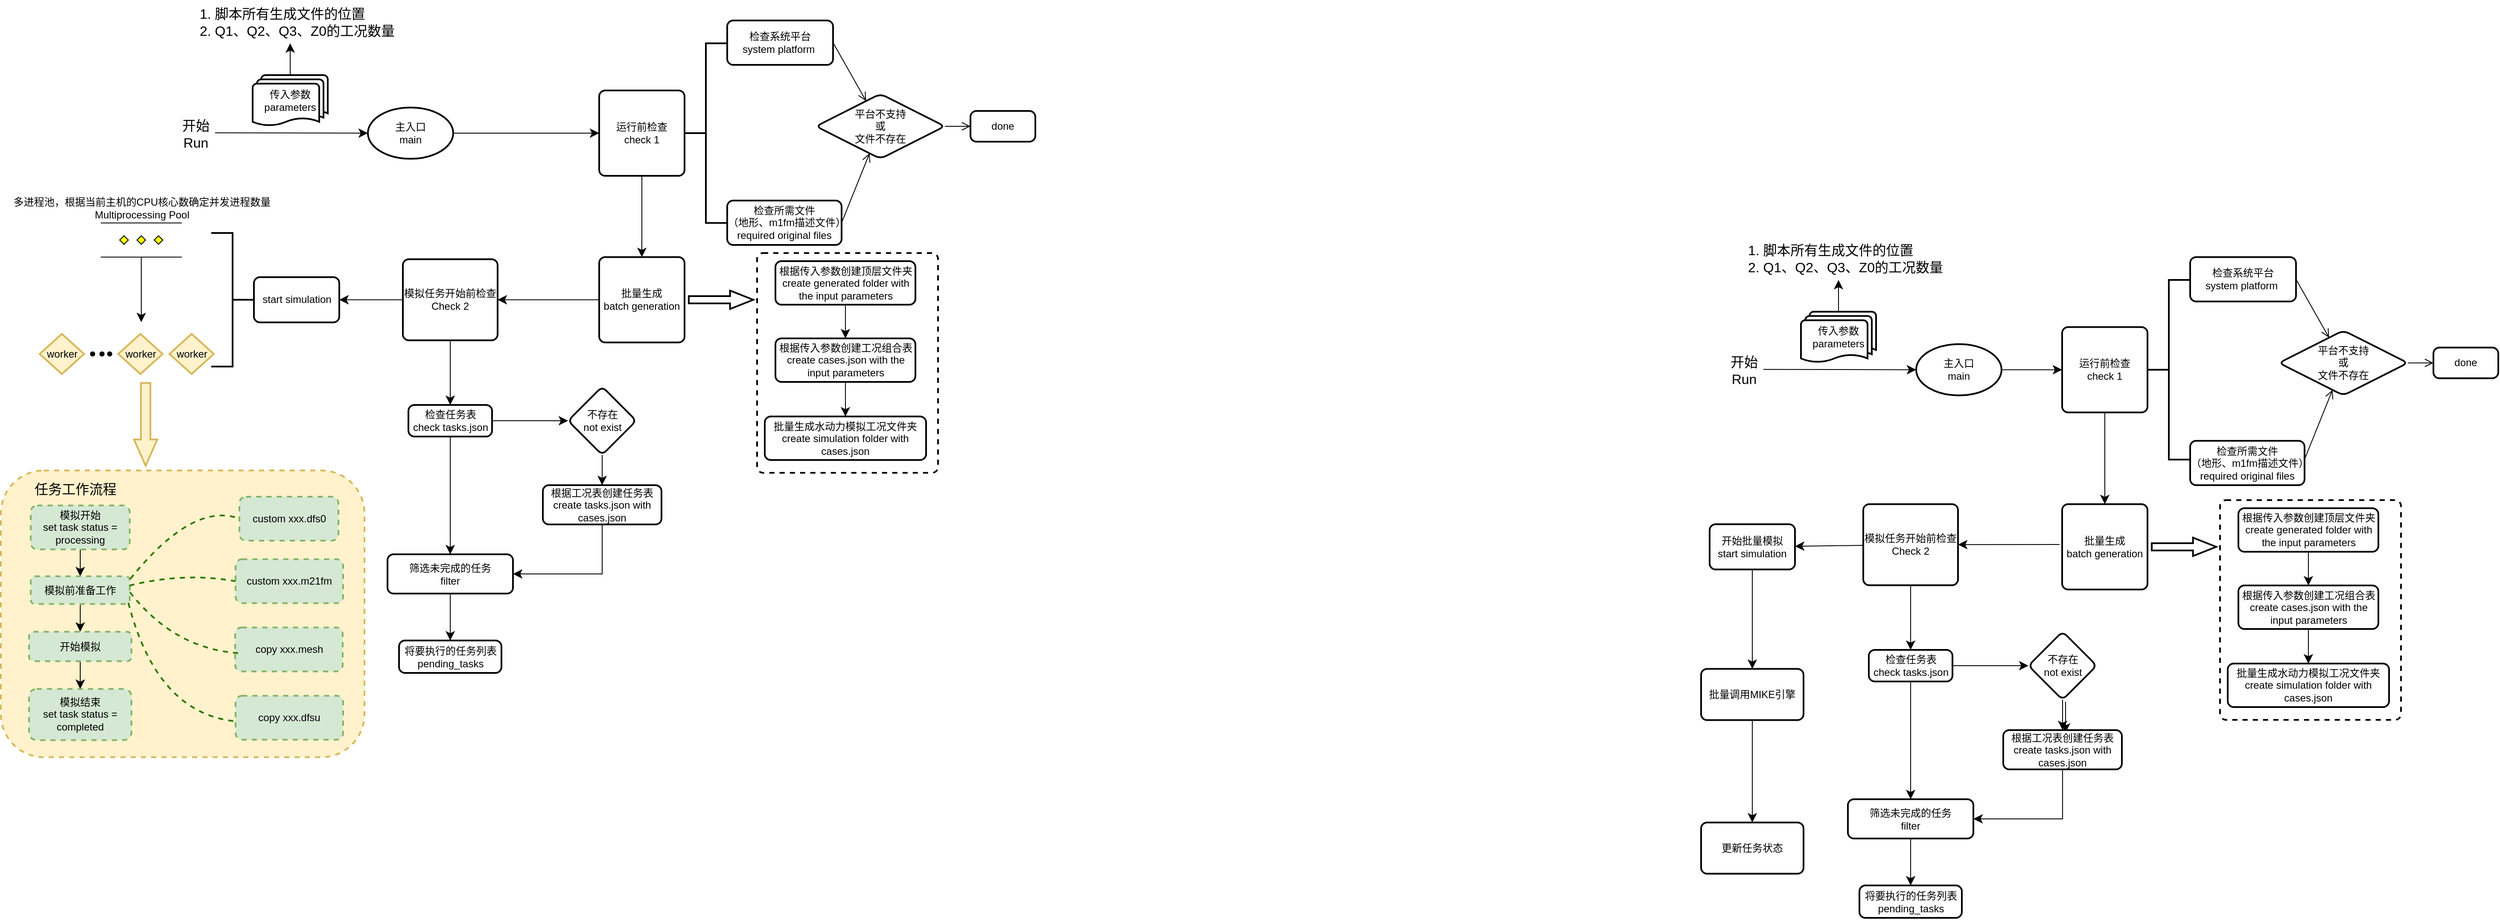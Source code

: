 <mxfile version="28.0.6">
  <diagram name="第 1 页" id="hfbU1AW97Op6ou9-1x-8">
    <mxGraphModel dx="1796" dy="1184" grid="0" gridSize="10" guides="1" tooltips="1" connect="1" arrows="1" fold="1" page="0" pageScale="1" pageWidth="827" pageHeight="1169" math="0" shadow="0">
      <root>
        <mxCell id="0" />
        <mxCell id="1" parent="0" />
        <mxCell id="5YBsLITMHu0GUlLZlTPn-69" value="" style="rounded=1;whiteSpace=wrap;html=1;absoluteArcSize=1;arcSize=14;strokeWidth=2;dashed=1;" parent="1" vertex="1">
          <mxGeometry x="1172" y="368.5" width="212" height="257.5" as="geometry" />
        </mxCell>
        <mxCell id="5YBsLITMHu0GUlLZlTPn-3" style="edgeStyle=none;curved=1;rounded=0;orthogonalLoop=1;jettySize=auto;html=1;entryX=0;entryY=0.5;entryDx=0;entryDy=0;fontSize=12;startSize=8;endSize=8;" parent="1" source="5YBsLITMHu0GUlLZlTPn-4" target="5YBsLITMHu0GUlLZlTPn-8" edge="1">
          <mxGeometry relative="1" as="geometry" />
        </mxCell>
        <mxCell id="5YBsLITMHu0GUlLZlTPn-4" value="主入口&lt;div&gt;main&lt;/div&gt;" style="strokeWidth=2;html=1;shape=mxgraph.flowchart.start_1;whiteSpace=wrap;" parent="1" vertex="1">
          <mxGeometry x="716" y="198" width="100" height="60" as="geometry" />
        </mxCell>
        <mxCell id="5YBsLITMHu0GUlLZlTPn-5" style="edgeStyle=none;curved=1;rounded=0;orthogonalLoop=1;jettySize=auto;html=1;fontSize=12;startSize=8;endSize=8;" parent="1" source="5YBsLITMHu0GUlLZlTPn-6" target="5YBsLITMHu0GUlLZlTPn-23" edge="1">
          <mxGeometry relative="1" as="geometry">
            <mxPoint x="1054.5" y="449.5" as="sourcePoint" />
          </mxGeometry>
        </mxCell>
        <mxCell id="5YBsLITMHu0GUlLZlTPn-6" value="批量生成&lt;div&gt;batch generation&lt;/div&gt;" style="rounded=1;whiteSpace=wrap;html=1;absoluteArcSize=1;arcSize=14;strokeWidth=2;" parent="1" vertex="1">
          <mxGeometry x="987" y="373.25" width="100" height="100" as="geometry" />
        </mxCell>
        <mxCell id="5YBsLITMHu0GUlLZlTPn-7" style="edgeStyle=none;curved=1;rounded=0;orthogonalLoop=1;jettySize=auto;html=1;fontSize=12;startSize=8;endSize=8;" parent="1" source="5YBsLITMHu0GUlLZlTPn-8" target="5YBsLITMHu0GUlLZlTPn-6" edge="1">
          <mxGeometry relative="1" as="geometry" />
        </mxCell>
        <mxCell id="5YBsLITMHu0GUlLZlTPn-8" value="运行前检查&lt;div&gt;check 1&lt;/div&gt;" style="rounded=1;whiteSpace=wrap;html=1;absoluteArcSize=1;arcSize=14;strokeWidth=2;" parent="1" vertex="1">
          <mxGeometry x="987" y="178" width="100" height="100" as="geometry" />
        </mxCell>
        <mxCell id="5YBsLITMHu0GUlLZlTPn-9" value="" style="edgeStyle=none;curved=1;rounded=0;orthogonalLoop=1;jettySize=auto;html=1;fontSize=12;startSize=8;endSize=8;endArrow=open;endFill=0;exitX=1;exitY=0.5;exitDx=0;exitDy=0;" parent="1" source="5YBsLITMHu0GUlLZlTPn-10" target="5YBsLITMHu0GUlLZlTPn-15" edge="1">
          <mxGeometry relative="1" as="geometry" />
        </mxCell>
        <mxCell id="5YBsLITMHu0GUlLZlTPn-10" value="检查系统平台&lt;div&gt;system platform&amp;nbsp;&lt;/div&gt;" style="rounded=1;whiteSpace=wrap;html=1;absoluteArcSize=1;arcSize=14;strokeWidth=2;" parent="1" vertex="1">
          <mxGeometry x="1137" y="96" width="124" height="52" as="geometry" />
        </mxCell>
        <mxCell id="5YBsLITMHu0GUlLZlTPn-11" style="edgeStyle=none;curved=1;rounded=0;orthogonalLoop=1;jettySize=auto;html=1;fontSize=12;startSize=8;endSize=8;endArrow=open;endFill=0;exitX=1;exitY=0.5;exitDx=0;exitDy=0;" parent="1" source="5YBsLITMHu0GUlLZlTPn-12" target="5YBsLITMHu0GUlLZlTPn-15" edge="1">
          <mxGeometry relative="1" as="geometry" />
        </mxCell>
        <mxCell id="5YBsLITMHu0GUlLZlTPn-12" value="检查所需文件&lt;div&gt;（地形、m1fm描述文件）&lt;/div&gt;&lt;div&gt;required original files&lt;/div&gt;" style="rounded=1;whiteSpace=wrap;html=1;absoluteArcSize=1;arcSize=14;strokeWidth=2;" parent="1" vertex="1">
          <mxGeometry x="1137" y="307" width="134" height="52" as="geometry" />
        </mxCell>
        <mxCell id="5YBsLITMHu0GUlLZlTPn-13" value="" style="strokeWidth=2;html=1;shape=mxgraph.flowchart.annotation_2;align=left;labelPosition=right;pointerEvents=1;direction=east;shadow=0;" parent="1" vertex="1">
          <mxGeometry x="1087" y="122.75" width="50" height="210.5" as="geometry" />
        </mxCell>
        <mxCell id="5YBsLITMHu0GUlLZlTPn-14" style="edgeStyle=none;curved=1;rounded=0;orthogonalLoop=1;jettySize=auto;html=1;fontSize=12;startSize=8;endSize=8;endArrow=open;endFill=0;" parent="1" source="5YBsLITMHu0GUlLZlTPn-15" target="5YBsLITMHu0GUlLZlTPn-16" edge="1">
          <mxGeometry relative="1" as="geometry" />
        </mxCell>
        <mxCell id="5YBsLITMHu0GUlLZlTPn-15" value="平台不支持&lt;br&gt;&lt;div&gt;或&lt;/div&gt;&lt;div&gt;&lt;div&gt;文件不存在&lt;/div&gt;&lt;/div&gt;" style="rhombus;whiteSpace=wrap;html=1;rounded=1;absoluteArcSize=1;arcSize=14;strokeWidth=2;" parent="1" vertex="1">
          <mxGeometry x="1241" y="182" width="151" height="76" as="geometry" />
        </mxCell>
        <mxCell id="5YBsLITMHu0GUlLZlTPn-16" value="done" style="rounded=1;whiteSpace=wrap;html=1;absoluteArcSize=1;arcSize=14;strokeWidth=2;" parent="1" vertex="1">
          <mxGeometry x="1422" y="202" width="76" height="36" as="geometry" />
        </mxCell>
        <mxCell id="5YBsLITMHu0GUlLZlTPn-79" value="" style="edgeStyle=none;curved=1;rounded=0;orthogonalLoop=1;jettySize=auto;html=1;fontSize=12;startSize=8;endSize=8;" parent="1" source="5YBsLITMHu0GUlLZlTPn-17" edge="1">
          <mxGeometry relative="1" as="geometry">
            <mxPoint x="625" y="122.75" as="targetPoint" />
          </mxGeometry>
        </mxCell>
        <mxCell id="5YBsLITMHu0GUlLZlTPn-17" value="传入参数&lt;div&gt;parameters&lt;/div&gt;" style="strokeWidth=2;html=1;shape=mxgraph.flowchart.multi-document;whiteSpace=wrap;" parent="1" vertex="1">
          <mxGeometry x="581" y="160" width="88" height="60" as="geometry" />
        </mxCell>
        <mxCell id="5YBsLITMHu0GUlLZlTPn-18" value="" style="edgeStyle=none;orthogonalLoop=1;jettySize=auto;html=1;rounded=0;fontSize=12;startSize=8;endSize=8;curved=1;entryX=0;entryY=0.5;entryDx=0;entryDy=0;entryPerimeter=0;" parent="1" target="5YBsLITMHu0GUlLZlTPn-4" edge="1">
          <mxGeometry width="140" relative="1" as="geometry">
            <mxPoint x="537" y="227.6" as="sourcePoint" />
            <mxPoint x="701" y="227.6" as="targetPoint" />
            <Array as="points" />
          </mxGeometry>
        </mxCell>
        <mxCell id="5YBsLITMHu0GUlLZlTPn-19" value="开始&lt;div&gt;Run&lt;/div&gt;" style="text;html=1;align=center;verticalAlign=middle;resizable=0;points=[];autosize=1;strokeColor=none;fillColor=none;fontSize=16;" parent="1" vertex="1">
          <mxGeometry x="489" y="203.5" width="50" height="50" as="geometry" />
        </mxCell>
        <mxCell id="5YBsLITMHu0GUlLZlTPn-66" value="" style="edgeStyle=none;curved=1;rounded=0;orthogonalLoop=1;jettySize=auto;html=1;fontSize=12;startSize=8;endSize=8;" parent="1" source="5YBsLITMHu0GUlLZlTPn-20" target="5YBsLITMHu0GUlLZlTPn-65" edge="1">
          <mxGeometry relative="1" as="geometry" />
        </mxCell>
        <mxCell id="5YBsLITMHu0GUlLZlTPn-20" value="&lt;div&gt;根据传入参数创建顶层文件夹&lt;/div&gt;create generated folder with the input parameters" style="rounded=1;whiteSpace=wrap;html=1;absoluteArcSize=1;arcSize=14;strokeWidth=2;" parent="1" vertex="1">
          <mxGeometry x="1193.5" y="378" width="164" height="51" as="geometry" />
        </mxCell>
        <mxCell id="5YBsLITMHu0GUlLZlTPn-21" style="edgeStyle=none;curved=1;rounded=0;orthogonalLoop=1;jettySize=auto;html=1;entryX=0.5;entryY=0;entryDx=0;entryDy=0;fontSize=12;startSize=8;endSize=8;" parent="1" source="5YBsLITMHu0GUlLZlTPn-23" target="5YBsLITMHu0GUlLZlTPn-28" edge="1">
          <mxGeometry relative="1" as="geometry" />
        </mxCell>
        <mxCell id="5YBsLITMHu0GUlLZlTPn-22" value="" style="edgeStyle=none;curved=1;rounded=0;orthogonalLoop=1;jettySize=auto;html=1;fontSize=12;startSize=8;endSize=8;" parent="1" source="5YBsLITMHu0GUlLZlTPn-23" target="5YBsLITMHu0GUlLZlTPn-38" edge="1">
          <mxGeometry relative="1" as="geometry" />
        </mxCell>
        <mxCell id="5YBsLITMHu0GUlLZlTPn-23" value="&lt;div&gt;模拟任务开始前检查&lt;/div&gt;Check 2" style="rounded=1;whiteSpace=wrap;html=1;absoluteArcSize=1;arcSize=14;strokeWidth=2;" parent="1" vertex="1">
          <mxGeometry x="757" y="375.75" width="111" height="95" as="geometry" />
        </mxCell>
        <mxCell id="5YBsLITMHu0GUlLZlTPn-25" value="&lt;div&gt;批量生成水动力模拟工况文件夹&lt;/div&gt;create simulation folder with&lt;div&gt;cases.json&lt;/div&gt;" style="rounded=1;whiteSpace=wrap;html=1;absoluteArcSize=1;arcSize=14;strokeWidth=2;" parent="1" vertex="1">
          <mxGeometry x="1181" y="560" width="189" height="51" as="geometry" />
        </mxCell>
        <mxCell id="5YBsLITMHu0GUlLZlTPn-26" value="" style="edgeStyle=none;curved=1;rounded=0;orthogonalLoop=1;jettySize=auto;html=1;fontSize=12;startSize=8;endSize=8;" parent="1" source="5YBsLITMHu0GUlLZlTPn-28" target="5YBsLITMHu0GUlLZlTPn-30" edge="1">
          <mxGeometry relative="1" as="geometry" />
        </mxCell>
        <mxCell id="5YBsLITMHu0GUlLZlTPn-27" style="edgeStyle=none;curved=1;rounded=0;orthogonalLoop=1;jettySize=auto;html=1;fontSize=12;startSize=8;endSize=8;entryX=0.5;entryY=0;entryDx=0;entryDy=0;endArrow=classic;endFill=1;" parent="1" source="5YBsLITMHu0GUlLZlTPn-28" target="5YBsLITMHu0GUlLZlTPn-32" edge="1">
          <mxGeometry relative="1" as="geometry">
            <mxPoint x="812.5" y="715" as="targetPoint" />
          </mxGeometry>
        </mxCell>
        <mxCell id="5YBsLITMHu0GUlLZlTPn-28" value="&lt;div&gt;检查任务表&lt;/div&gt;check tasks.json" style="rounded=1;whiteSpace=wrap;html=1;absoluteArcSize=1;arcSize=14;strokeWidth=2;" parent="1" vertex="1">
          <mxGeometry x="763.5" y="546.5" width="98" height="37" as="geometry" />
        </mxCell>
        <mxCell id="5YBsLITMHu0GUlLZlTPn-29" value="" style="edgeStyle=none;curved=1;rounded=0;orthogonalLoop=1;jettySize=auto;html=1;fontSize=12;startSize=8;endSize=8;" parent="1" source="5YBsLITMHu0GUlLZlTPn-30" target="5YBsLITMHu0GUlLZlTPn-31" edge="1">
          <mxGeometry relative="1" as="geometry" />
        </mxCell>
        <mxCell id="5YBsLITMHu0GUlLZlTPn-30" value="&lt;div&gt;不存在&lt;/div&gt;not exist" style="rhombus;whiteSpace=wrap;html=1;rounded=1;absoluteArcSize=1;arcSize=14;strokeWidth=2;" parent="1" vertex="1">
          <mxGeometry x="950.5" y="525" width="80" height="80" as="geometry" />
        </mxCell>
        <mxCell id="5YBsLITMHu0GUlLZlTPn-31" value="&lt;div&gt;根据工况表创建任务表&lt;/div&gt;create tasks.json with cases.json" style="whiteSpace=wrap;html=1;rounded=1;absoluteArcSize=1;arcSize=14;strokeWidth=2;" parent="1" vertex="1">
          <mxGeometry x="921" y="640.5" width="139" height="46" as="geometry" />
        </mxCell>
        <mxCell id="5YBsLITMHu0GUlLZlTPn-86" value="" style="edgeStyle=none;curved=1;rounded=0;orthogonalLoop=1;jettySize=auto;html=1;fontSize=12;startSize=8;endSize=8;" parent="1" source="5YBsLITMHu0GUlLZlTPn-32" target="5YBsLITMHu0GUlLZlTPn-85" edge="1">
          <mxGeometry relative="1" as="geometry" />
        </mxCell>
        <mxCell id="5YBsLITMHu0GUlLZlTPn-32" value="&lt;div&gt;筛选未完成的任务&lt;/div&gt;filter" style="whiteSpace=wrap;html=1;rounded=1;absoluteArcSize=1;arcSize=14;strokeWidth=2;" parent="1" vertex="1">
          <mxGeometry x="739" y="721.5" width="147" height="46" as="geometry" />
        </mxCell>
        <mxCell id="5YBsLITMHu0GUlLZlTPn-33" style="edgeStyle=orthogonalEdgeStyle;rounded=0;orthogonalLoop=1;jettySize=auto;html=1;fontSize=12;startSize=8;endSize=8;exitX=0.5;exitY=1;exitDx=0;exitDy=0;entryX=1;entryY=0.5;entryDx=0;entryDy=0;" parent="1" source="5YBsLITMHu0GUlLZlTPn-31" target="5YBsLITMHu0GUlLZlTPn-32" edge="1">
          <mxGeometry relative="1" as="geometry">
            <mxPoint x="990.5" y="776.5" as="targetPoint" />
          </mxGeometry>
        </mxCell>
        <mxCell id="5YBsLITMHu0GUlLZlTPn-38" value="start simulation" style="rounded=1;whiteSpace=wrap;html=1;absoluteArcSize=1;arcSize=14;strokeWidth=2;" parent="1" vertex="1">
          <mxGeometry x="582.5" y="396.75" width="100" height="53" as="geometry" />
        </mxCell>
        <mxCell id="5YBsLITMHu0GUlLZlTPn-40" value="" style="strokeWidth=2;html=1;shape=mxgraph.flowchart.annotation_2;align=left;labelPosition=right;pointerEvents=1;direction=west;" parent="1" vertex="1">
          <mxGeometry x="532.5" y="345" width="50" height="156.5" as="geometry" />
        </mxCell>
        <mxCell id="5YBsLITMHu0GUlLZlTPn-41" style="edgeStyle=none;curved=1;rounded=0;orthogonalLoop=1;jettySize=auto;html=1;fontSize=12;startSize=8;endSize=8;" parent="1" source="5YBsLITMHu0GUlLZlTPn-42" edge="1">
          <mxGeometry relative="1" as="geometry">
            <mxPoint x="450.5" y="449.523" as="targetPoint" />
          </mxGeometry>
        </mxCell>
        <mxCell id="5YBsLITMHu0GUlLZlTPn-42" value="&lt;div&gt;多进程池，根据当前主机的CPU核心数确定并发进程数量&lt;/div&gt;Multiprocessing Pool" style="verticalLabelPosition=top;verticalAlign=bottom;html=1;shape=mxgraph.flowchart.parallel_mode;pointerEvents=1;labelPosition=center;align=center;" parent="1" vertex="1">
          <mxGeometry x="403" y="333.25" width="95" height="40" as="geometry" />
        </mxCell>
        <mxCell id="5YBsLITMHu0GUlLZlTPn-43" value="worker" style="strokeWidth=2;html=1;shape=mxgraph.flowchart.decision;whiteSpace=wrap;fillColor=#fff2cc;strokeColor=#d6b656;" parent="1" vertex="1">
          <mxGeometry x="423.5" y="463.25" width="52" height="47" as="geometry" />
        </mxCell>
        <mxCell id="5YBsLITMHu0GUlLZlTPn-44" value="worker" style="strokeWidth=2;html=1;shape=mxgraph.flowchart.decision;whiteSpace=wrap;fillColor=#fff2cc;strokeColor=#d6b656;" parent="1" vertex="1">
          <mxGeometry x="331.5" y="463.25" width="52" height="47" as="geometry" />
        </mxCell>
        <mxCell id="5YBsLITMHu0GUlLZlTPn-46" value="worker" style="strokeWidth=2;html=1;shape=mxgraph.flowchart.decision;whiteSpace=wrap;fillColor=#fff2cc;strokeColor=#d6b656;" parent="1" vertex="1">
          <mxGeometry x="483.5" y="463.25" width="52" height="47" as="geometry" />
        </mxCell>
        <mxCell id="5YBsLITMHu0GUlLZlTPn-47" value="" style="shape=waypoint;sketch=0;size=6;pointerEvents=1;points=[];fillColor=none;resizable=0;rotatable=0;perimeter=centerPerimeter;snapToPoint=1;" parent="1" vertex="1">
          <mxGeometry x="383.5" y="476.75" width="20" height="20" as="geometry" />
        </mxCell>
        <mxCell id="5YBsLITMHu0GUlLZlTPn-48" value="" style="shape=waypoint;sketch=0;size=6;pointerEvents=1;points=[];fillColor=none;resizable=0;rotatable=0;perimeter=centerPerimeter;snapToPoint=1;" parent="1" vertex="1">
          <mxGeometry x="394.5" y="476.75" width="20" height="20" as="geometry" />
        </mxCell>
        <mxCell id="5YBsLITMHu0GUlLZlTPn-49" value="" style="shape=waypoint;sketch=0;size=6;pointerEvents=1;points=[];fillColor=none;resizable=0;rotatable=0;perimeter=centerPerimeter;snapToPoint=1;" parent="1" vertex="1">
          <mxGeometry x="403.5" y="476.75" width="20" height="20" as="geometry" />
        </mxCell>
        <mxCell id="5YBsLITMHu0GUlLZlTPn-67" value="" style="edgeStyle=none;curved=1;rounded=0;orthogonalLoop=1;jettySize=auto;html=1;fontSize=12;startSize=8;endSize=8;" parent="1" source="5YBsLITMHu0GUlLZlTPn-65" target="5YBsLITMHu0GUlLZlTPn-25" edge="1">
          <mxGeometry relative="1" as="geometry" />
        </mxCell>
        <mxCell id="5YBsLITMHu0GUlLZlTPn-65" value="&lt;div&gt;根据传入参数创建工况组合表&lt;/div&gt;create cases.json with the input parameters" style="rounded=1;whiteSpace=wrap;html=1;absoluteArcSize=1;arcSize=14;strokeWidth=2;" parent="1" vertex="1">
          <mxGeometry x="1193.5" y="468.5" width="164" height="51" as="geometry" />
        </mxCell>
        <mxCell id="5YBsLITMHu0GUlLZlTPn-71" value="" style="verticalLabelPosition=bottom;verticalAlign=top;html=1;strokeWidth=2;shape=mxgraph.arrows2.arrow;dy=0.61;dx=27.19;notch=0;" parent="1" vertex="1">
          <mxGeometry x="1092" y="412.5" width="75.5" height="21.5" as="geometry" />
        </mxCell>
        <mxCell id="5YBsLITMHu0GUlLZlTPn-82" value="1. 脚本所有生成文件的位置&lt;div&gt;2. Q1、Q2、Q3、Z0的工况数量&lt;/div&gt;" style="text;html=1;align=left;verticalAlign=middle;resizable=0;points=[];autosize=1;strokeColor=none;fillColor=none;fontSize=16;" parent="1" vertex="1">
          <mxGeometry x="517" y="72.75" width="246" height="50" as="geometry" />
        </mxCell>
        <mxCell id="5YBsLITMHu0GUlLZlTPn-85" value="&lt;div&gt;将要执行的任务列表&lt;/div&gt;pending_tasks" style="whiteSpace=wrap;html=1;rounded=1;absoluteArcSize=1;arcSize=14;strokeWidth=2;" parent="1" vertex="1">
          <mxGeometry x="752.5" y="822.5" width="120" height="38" as="geometry" />
        </mxCell>
        <mxCell id="5YBsLITMHu0GUlLZlTPn-90" value="" style="shape=singleArrow;whiteSpace=wrap;html=1;arrowWidth=0.409;arrowSize=0.317;fillColor=#fff2cc;strokeColor=#d6b656;strokeWidth=2;direction=south;" parent="1" vertex="1">
          <mxGeometry x="442" y="520.75" width="27.25" height="97" as="geometry" />
        </mxCell>
        <mxCell id="5YBsLITMHu0GUlLZlTPn-102" value="" style="group" parent="1" vertex="1" connectable="0">
          <mxGeometry x="286" y="626.25" width="426" height="336" as="geometry" />
        </mxCell>
        <mxCell id="5YBsLITMHu0GUlLZlTPn-130" value="&lt;span style=&quot;color: rgba(0, 0, 0, 0); font-family: monospace; font-size: 0px; text-align: start; text-wrap-mode: nowrap;&quot;&gt;%3CmxGraphModel%3E%3Croot%3E%3CmxCell%20id%3D%220%22%2F%3E%3CmxCell%20id%3D%221%22%20parent%3D%220%22%2F%3E%3CmxCell%20id%3D%222%22%20value%3D%22%22%20style%3D%22group%22%20vertex%3D%221%22%20connectable%3D%220%22%20parent%3D%221%22%3E%3CmxGeometry%20x%3D%22297%22%20y%3D%22670%22%20width%3D%22193%22%20height%3D%22336%22%20as%3D%22geometry%22%2F%3E%3C%2FmxCell%3E%3CmxCell%20id%3D%223%22%20value%3D%22%22%20style%3D%22rounded%3D1%3BwhiteSpace%3Dwrap%3Bhtml%3D1%3BfillColor%3D%23fff2cc%3BstrokeColor%3D%23d6b656%3BstrokeWidth%3D2%3Bdashed%3D1%3B%22%20vertex%3D%221%22%20parent%3D%222%22%3E%3CmxGeometry%20width%3D%22193%22%20height%3D%22336%22%20as%3D%22geometry%22%2F%3E%3C%2FmxCell%3E%3CmxCell%20id%3D%224%22%20value%3D%22%22%20style%3D%22edgeStyle%3Dnone%3Bcurved%3D1%3Brounded%3D0%3BorthogonalLoop%3D1%3BjettySize%3Dauto%3Bhtml%3D1%3BfontSize%3D12%3BstartSize%3D8%3BendSize%3D8%3B%22%20edge%3D%221%22%20parent%3D%222%22%20source%3D%225%22%20target%3D%227%22%3E%3CmxGeometry%20relative%3D%221%22%20as%3D%22geometry%22%2F%3E%3C%2FmxCell%3E%3CmxCell%20id%3D%225%22%20value%3D%22%26lt%3Bdiv%26gt%3B%E6%A8%A1%E6%8B%9F%E5%BC%80%E5%A7%8B%26lt%3B%2Fdiv%26gt%3Bset%20task%20status%20%3D%20processing%22%20style%3D%22rounded%3D1%3BwhiteSpace%3Dwrap%3Bhtml%3D1%3BfillColor%3D%23d5e8d4%3BstrokeColor%3D%2382b366%3BstrokeWidth%3D2%3Bdashed%3D1%3B%22%20vertex%3D%221%22%20parent%3D%222%22%3E%3CmxGeometry%20x%3D%2235%22%20y%3D%2238%22%20width%3D%22116%22%20height%3D%2251.5%22%20as%3D%22geometry%22%2F%3E%3C%2FmxCell%3E%3CmxCell%20id%3D%226%22%20value%3D%22%22%20style%3D%22edgeStyle%3Dnone%3Bcurved%3D1%3Brounded%3D0%3BorthogonalLoop%3D1%3BjettySize%3Dauto%3Bhtml%3D1%3BfontSize%3D12%3BstartSize%3D8%3BendSize%3D8%3B%22%20edge%3D%221%22%20parent%3D%222%22%20source%3D%227%22%20target%3D%229%22%3E%3CmxGeometry%20relative%3D%221%22%20as%3D%22geometry%22%2F%3E%3C%2FmxCell%3E%3CmxCell%20id%3D%227%22%20value%3D%22%E6%A8%A1%E6%8B%9F%E5%89%8D%E5%87%86%E5%A4%87%E5%B7%A5%E4%BD%9C%22%20style%3D%22rounded%3D1%3BwhiteSpace%3Dwrap%3Bhtml%3D1%3BfillColor%3D%23d5e8d4%3BstrokeColor%3D%2382b366%3BstrokeWidth%3D2%3Bdashed%3D1%3B%22%20vertex%3D%221%22%20parent%3D%222%22%3E%3CmxGeometry%20x%3D%2235%22%20y%3D%22121%22%20width%3D%22116%22%20height%3D%2232.5%22%20as%3D%22geometry%22%2F%3E%3C%2FmxCell%3E%3CmxCell%20id%3D%228%22%20value%3D%22%22%20style%3D%22edgeStyle%3Dnone%3Bcurved%3D1%3Brounded%3D0%3BorthogonalLoop%3D1%3BjettySize%3Dauto%3Bhtml%3D1%3BfontSize%3D12%3BstartSize%3D8%3BendSize%3D8%3B%22%20edge%3D%221%22%20parent%3D%222%22%20source%3D%229%22%20target%3D%2210%22%3E%3CmxGeometry%20relative%3D%221%22%20as%3D%22geometry%22%2F%3E%3C%2FmxCell%3E%3CmxCell%20id%3D%229%22%20value%3D%22%E5%BC%80%E5%A7%8B%E6%A8%A1%E6%8B%9F%22%20style%3D%22whiteSpace%3Dwrap%3Bhtml%3D1%3BfillColor%3D%23d5e8d4%3BstrokeColor%3D%2382b366%3Brounded%3D1%3BstrokeWidth%3D2%3Bdashed%3D1%3B%22%20vertex%3D%221%22%20parent%3D%222%22%3E%3CmxGeometry%20x%3D%2233%22%20y%3D%22186%22%20width%3D%22120%22%20height%3D%2234.5%22%20as%3D%22geometry%22%2F%3E%3C%2FmxCell%3E%3CmxCell%20id%3D%2210%22%20value%3D%22%E6%A8%A1%E6%8B%9F%E7%BB%93%E6%9D%9F%26lt%3Bdiv%26gt%3Bset%20task%20status%20%3D%20completed%26lt%3B%2Fdiv%26gt%3B%22%20style%3D%22whiteSpace%3Dwrap%3Bhtml%3D1%3BfillColor%3D%23d5e8d4%3BstrokeColor%3D%2382b366%3Brounded%3D1%3BstrokeWidth%3D2%3Bdashed%3D1%3B%22%20vertex%3D%221%22%20parent%3D%222%22%3E%3CmxGeometry%20x%3D%2233%22%20y%3D%22253%22%20width%3D%22120%22%20height%3D%2260%22%20as%3D%22geometry%22%2F%3E%3C%2FmxCell%3E%3CmxCell%20id%3D%2211%22%20value%3D%22%E4%BB%BB%E5%8A%A1%E5%B7%A5%E4%BD%9C%E6%B5%81%E7%A8%8B%22%20style%3D%22text%3Bhtml%3D1%3Balign%3Dcenter%3BverticalAlign%3Dmiddle%3Bresizable%3D0%3Bpoints%3D%5B%5D%3Bautosize%3D1%3BstrokeColor%3Dnone%3BfillColor%3Dnone%3BfontSize%3D16%3B%22%20vertex%3D%221%22%20parent%3D%222%22%3E%3CmxGeometry%20x%3D%2229.75%22%20y%3D%223%22%20width%3D%22114%22%20height%3D%2231%22%20as%3D%22geometry%22%2F%3E%3C%2FmxCell%3E%3C%2Froot%3E%3C%2FmxGraphModel%3E&lt;/span&gt;" style="rounded=1;whiteSpace=wrap;html=1;fillColor=#fff2cc;strokeColor=#d6b656;strokeWidth=2;dashed=1;" parent="5YBsLITMHu0GUlLZlTPn-102" vertex="1">
          <mxGeometry y="-3" width="426" height="336" as="geometry" />
        </mxCell>
        <mxCell id="5YBsLITMHu0GUlLZlTPn-96" value="" style="edgeStyle=none;curved=1;rounded=0;orthogonalLoop=1;jettySize=auto;html=1;fontSize=12;startSize=8;endSize=8;" parent="5YBsLITMHu0GUlLZlTPn-102" source="5YBsLITMHu0GUlLZlTPn-94" target="5YBsLITMHu0GUlLZlTPn-95" edge="1">
          <mxGeometry relative="1" as="geometry" />
        </mxCell>
        <mxCell id="5YBsLITMHu0GUlLZlTPn-94" value="&lt;div&gt;模拟开始&lt;/div&gt;set task status = processing" style="rounded=1;whiteSpace=wrap;html=1;fillColor=#d5e8d4;strokeColor=#82b366;strokeWidth=2;dashed=1;" parent="5YBsLITMHu0GUlLZlTPn-102" vertex="1">
          <mxGeometry x="35" y="38" width="116" height="51.5" as="geometry" />
        </mxCell>
        <mxCell id="5YBsLITMHu0GUlLZlTPn-98" value="" style="edgeStyle=none;curved=1;rounded=0;orthogonalLoop=1;jettySize=auto;html=1;fontSize=12;startSize=8;endSize=8;" parent="5YBsLITMHu0GUlLZlTPn-102" source="5YBsLITMHu0GUlLZlTPn-95" target="5YBsLITMHu0GUlLZlTPn-97" edge="1">
          <mxGeometry relative="1" as="geometry" />
        </mxCell>
        <mxCell id="5YBsLITMHu0GUlLZlTPn-95" value="模拟前准备工作" style="rounded=1;whiteSpace=wrap;html=1;fillColor=#d5e8d4;strokeColor=#82b366;strokeWidth=2;dashed=1;" parent="5YBsLITMHu0GUlLZlTPn-102" vertex="1">
          <mxGeometry x="35" y="121" width="116" height="32.5" as="geometry" />
        </mxCell>
        <mxCell id="5YBsLITMHu0GUlLZlTPn-100" value="" style="edgeStyle=none;curved=1;rounded=0;orthogonalLoop=1;jettySize=auto;html=1;fontSize=12;startSize=8;endSize=8;" parent="5YBsLITMHu0GUlLZlTPn-102" source="5YBsLITMHu0GUlLZlTPn-97" target="5YBsLITMHu0GUlLZlTPn-99" edge="1">
          <mxGeometry relative="1" as="geometry" />
        </mxCell>
        <mxCell id="5YBsLITMHu0GUlLZlTPn-97" value="开始模拟" style="whiteSpace=wrap;html=1;fillColor=#d5e8d4;strokeColor=#82b366;rounded=1;strokeWidth=2;dashed=1;" parent="5YBsLITMHu0GUlLZlTPn-102" vertex="1">
          <mxGeometry x="33" y="186" width="120" height="34.5" as="geometry" />
        </mxCell>
        <mxCell id="5YBsLITMHu0GUlLZlTPn-99" value="模拟结束&lt;div&gt;set task status = completed&lt;/div&gt;" style="whiteSpace=wrap;html=1;fillColor=#d5e8d4;strokeColor=#82b366;rounded=1;strokeWidth=2;dashed=1;" parent="5YBsLITMHu0GUlLZlTPn-102" vertex="1">
          <mxGeometry x="33" y="253" width="120" height="60" as="geometry" />
        </mxCell>
        <mxCell id="5YBsLITMHu0GUlLZlTPn-101" value="任务工作流程" style="text;html=1;align=center;verticalAlign=middle;resizable=0;points=[];autosize=1;strokeColor=none;fillColor=none;fontSize=16;" parent="5YBsLITMHu0GUlLZlTPn-102" vertex="1">
          <mxGeometry x="29.75" y="3" width="114" height="31" as="geometry" />
        </mxCell>
        <mxCell id="5YBsLITMHu0GUlLZlTPn-109" value="&lt;div&gt;&lt;span style=&quot;background-color: transparent; color: light-dark(rgb(0, 0, 0), rgb(255, 255, 255));&quot;&gt;custom xxx.dfs0&lt;/span&gt;&lt;/div&gt;" style="rounded=1;whiteSpace=wrap;html=1;fillColor=#d5e8d4;strokeColor=#82b366;strokeWidth=2;dashed=1;" parent="1" vertex="1">
          <mxGeometry x="565.5" y="654" width="116" height="51.5" as="geometry" />
        </mxCell>
        <mxCell id="5YBsLITMHu0GUlLZlTPn-110" value="custom&amp;nbsp;xxx.m21fm" style="rounded=1;whiteSpace=wrap;html=1;fillColor=#d5e8d4;strokeColor=#82b366;strokeWidth=2;dashed=1;" parent="1" vertex="1">
          <mxGeometry x="561" y="727.25" width="126" height="51.5" as="geometry" />
        </mxCell>
        <mxCell id="5YBsLITMHu0GUlLZlTPn-112" value="copy xxx.mesh" style="rounded=1;whiteSpace=wrap;html=1;fillColor=#d5e8d4;strokeColor=#82b366;strokeWidth=2;dashed=1;" parent="1" vertex="1">
          <mxGeometry x="560.5" y="807.25" width="126" height="51.5" as="geometry" />
        </mxCell>
        <mxCell id="5YBsLITMHu0GUlLZlTPn-113" value="copy xxx.dfsu" style="rounded=1;whiteSpace=wrap;html=1;fillColor=#d5e8d4;strokeColor=#82b366;strokeWidth=2;dashed=1;" parent="1" vertex="1">
          <mxGeometry x="561" y="887.25" width="126" height="51.5" as="geometry" />
        </mxCell>
        <mxCell id="5YBsLITMHu0GUlLZlTPn-115" style="edgeStyle=none;curved=1;rounded=0;orthogonalLoop=1;jettySize=auto;html=1;entryX=0;entryY=0.5;entryDx=0;entryDy=0;fontSize=12;startSize=8;endSize=8;exitX=1.005;exitY=0.097;exitDx=0;exitDy=0;exitPerimeter=0;endArrow=none;endFill=0;dashed=1;strokeWidth=2;fillColor=#60a917;strokeColor=#2D7600;" parent="1" source="5YBsLITMHu0GUlLZlTPn-95" target="5YBsLITMHu0GUlLZlTPn-109" edge="1">
          <mxGeometry relative="1" as="geometry">
            <Array as="points">
              <mxPoint x="511" y="659.25" />
            </Array>
          </mxGeometry>
        </mxCell>
        <mxCell id="5YBsLITMHu0GUlLZlTPn-116" style="edgeStyle=none;curved=1;rounded=0;orthogonalLoop=1;jettySize=auto;html=1;entryX=0;entryY=0.5;entryDx=0;entryDy=0;fontSize=12;startSize=8;endSize=8;endArrow=none;endFill=0;dashed=1;exitX=0.995;exitY=0.336;exitDx=0;exitDy=0;exitPerimeter=0;strokeWidth=2;fillColor=#60a917;strokeColor=#2D7600;" parent="1" source="5YBsLITMHu0GUlLZlTPn-95" target="5YBsLITMHu0GUlLZlTPn-110" edge="1">
          <mxGeometry relative="1" as="geometry">
            <Array as="points">
              <mxPoint x="500" y="742.25" />
            </Array>
          </mxGeometry>
        </mxCell>
        <mxCell id="5YBsLITMHu0GUlLZlTPn-117" style="edgeStyle=none;curved=1;rounded=0;orthogonalLoop=1;jettySize=auto;html=1;entryX=0.032;entryY=0.583;entryDx=0;entryDy=0;entryPerimeter=0;fontSize=12;startSize=8;endSize=8;exitX=1.002;exitY=0.575;exitDx=0;exitDy=0;endArrow=none;endFill=0;dashed=1;exitPerimeter=0;strokeWidth=2;fillColor=#60a917;strokeColor=#2D7600;" parent="1" source="5YBsLITMHu0GUlLZlTPn-95" target="5YBsLITMHu0GUlLZlTPn-112" edge="1">
          <mxGeometry relative="1" as="geometry">
            <Array as="points">
              <mxPoint x="489" y="832.25" />
            </Array>
          </mxGeometry>
        </mxCell>
        <mxCell id="5YBsLITMHu0GUlLZlTPn-118" style="edgeStyle=none;curved=1;rounded=0;orthogonalLoop=1;jettySize=auto;html=1;entryX=0.013;entryY=0.583;entryDx=0;entryDy=0;entryPerimeter=0;fontSize=12;startSize=8;endSize=8;endArrow=none;endFill=0;dashed=1;exitX=0.986;exitY=0.955;exitDx=0;exitDy=0;exitPerimeter=0;strokeWidth=2;fillColor=#60a917;strokeColor=#2D7600;" parent="1" source="5YBsLITMHu0GUlLZlTPn-95" target="5YBsLITMHu0GUlLZlTPn-113" edge="1">
          <mxGeometry relative="1" as="geometry">
            <Array as="points">
              <mxPoint x="469" y="909.25" />
            </Array>
          </mxGeometry>
        </mxCell>
        <mxCell id="zGkk4iD1YgaG9ewdiMWj-1" style="edgeStyle=none;curved=1;rounded=0;orthogonalLoop=1;jettySize=auto;html=1;entryX=0;entryY=0.5;entryDx=0;entryDy=0;fontSize=12;startSize=8;endSize=8;" edge="1" parent="1" source="zGkk4iD1YgaG9ewdiMWj-2" target="zGkk4iD1YgaG9ewdiMWj-3">
          <mxGeometry relative="1" as="geometry" />
        </mxCell>
        <mxCell id="zGkk4iD1YgaG9ewdiMWj-2" value="主入口&lt;div&gt;main&lt;/div&gt;" style="strokeWidth=2;html=1;shape=mxgraph.flowchart.start_1;whiteSpace=wrap;" vertex="1" parent="1">
          <mxGeometry x="2530" y="475.25" width="100" height="60" as="geometry" />
        </mxCell>
        <mxCell id="zGkk4iD1YgaG9ewdiMWj-26" style="edgeStyle=none;curved=1;rounded=0;orthogonalLoop=1;jettySize=auto;html=1;fontSize=12;startSize=8;endSize=8;" edge="1" parent="1" source="zGkk4iD1YgaG9ewdiMWj-3" target="zGkk4iD1YgaG9ewdiMWj-18">
          <mxGeometry relative="1" as="geometry" />
        </mxCell>
        <mxCell id="zGkk4iD1YgaG9ewdiMWj-3" value="运行前检查&lt;div&gt;check 1&lt;/div&gt;" style="rounded=1;whiteSpace=wrap;html=1;absoluteArcSize=1;arcSize=14;strokeWidth=2;" vertex="1" parent="1">
          <mxGeometry x="2701" y="455.25" width="100" height="100" as="geometry" />
        </mxCell>
        <mxCell id="zGkk4iD1YgaG9ewdiMWj-4" value="" style="edgeStyle=none;curved=1;rounded=0;orthogonalLoop=1;jettySize=auto;html=1;fontSize=12;startSize=8;endSize=8;endArrow=open;endFill=0;exitX=1;exitY=0.5;exitDx=0;exitDy=0;" edge="1" parent="1" source="zGkk4iD1YgaG9ewdiMWj-5" target="zGkk4iD1YgaG9ewdiMWj-9">
          <mxGeometry relative="1" as="geometry" />
        </mxCell>
        <mxCell id="zGkk4iD1YgaG9ewdiMWj-5" value="检查系统平台&lt;div&gt;system platform&amp;nbsp;&lt;/div&gt;" style="rounded=1;whiteSpace=wrap;html=1;absoluteArcSize=1;arcSize=14;strokeWidth=2;" vertex="1" parent="1">
          <mxGeometry x="2851" y="373.25" width="124" height="52" as="geometry" />
        </mxCell>
        <mxCell id="zGkk4iD1YgaG9ewdiMWj-6" style="edgeStyle=none;curved=1;rounded=0;orthogonalLoop=1;jettySize=auto;html=1;fontSize=12;startSize=8;endSize=8;endArrow=open;endFill=0;exitX=1;exitY=0.5;exitDx=0;exitDy=0;" edge="1" parent="1" target="zGkk4iD1YgaG9ewdiMWj-9">
          <mxGeometry relative="1" as="geometry">
            <mxPoint x="2985" y="610.25" as="sourcePoint" />
          </mxGeometry>
        </mxCell>
        <mxCell id="zGkk4iD1YgaG9ewdiMWj-7" value="" style="strokeWidth=2;html=1;shape=mxgraph.flowchart.annotation_2;align=left;labelPosition=right;pointerEvents=1;direction=east;shadow=0;" vertex="1" parent="1">
          <mxGeometry x="2801" y="400" width="50" height="210.5" as="geometry" />
        </mxCell>
        <mxCell id="zGkk4iD1YgaG9ewdiMWj-8" style="edgeStyle=none;curved=1;rounded=0;orthogonalLoop=1;jettySize=auto;html=1;fontSize=12;startSize=8;endSize=8;endArrow=open;endFill=0;" edge="1" parent="1" source="zGkk4iD1YgaG9ewdiMWj-9" target="zGkk4iD1YgaG9ewdiMWj-10">
          <mxGeometry relative="1" as="geometry" />
        </mxCell>
        <mxCell id="zGkk4iD1YgaG9ewdiMWj-9" value="平台不支持&lt;br&gt;&lt;div&gt;或&lt;/div&gt;&lt;div&gt;&lt;div&gt;文件不存在&lt;/div&gt;&lt;/div&gt;" style="rhombus;whiteSpace=wrap;html=1;rounded=1;absoluteArcSize=1;arcSize=14;strokeWidth=2;" vertex="1" parent="1">
          <mxGeometry x="2955" y="459.25" width="151" height="76" as="geometry" />
        </mxCell>
        <mxCell id="zGkk4iD1YgaG9ewdiMWj-10" value="done" style="rounded=1;whiteSpace=wrap;html=1;absoluteArcSize=1;arcSize=14;strokeWidth=2;" vertex="1" parent="1">
          <mxGeometry x="3136" y="479.25" width="76" height="36" as="geometry" />
        </mxCell>
        <mxCell id="zGkk4iD1YgaG9ewdiMWj-11" value="" style="edgeStyle=none;curved=1;rounded=0;orthogonalLoop=1;jettySize=auto;html=1;fontSize=12;startSize=8;endSize=8;" edge="1" parent="1" source="zGkk4iD1YgaG9ewdiMWj-12">
          <mxGeometry relative="1" as="geometry">
            <mxPoint x="2439" y="400" as="targetPoint" />
          </mxGeometry>
        </mxCell>
        <mxCell id="zGkk4iD1YgaG9ewdiMWj-12" value="传入参数&lt;div&gt;parameters&lt;/div&gt;" style="strokeWidth=2;html=1;shape=mxgraph.flowchart.multi-document;whiteSpace=wrap;" vertex="1" parent="1">
          <mxGeometry x="2395" y="437.25" width="88" height="60" as="geometry" />
        </mxCell>
        <mxCell id="zGkk4iD1YgaG9ewdiMWj-13" value="" style="edgeStyle=none;orthogonalLoop=1;jettySize=auto;html=1;rounded=0;fontSize=12;startSize=8;endSize=8;curved=1;entryX=0;entryY=0.5;entryDx=0;entryDy=0;entryPerimeter=0;" edge="1" parent="1" target="zGkk4iD1YgaG9ewdiMWj-2">
          <mxGeometry width="140" relative="1" as="geometry">
            <mxPoint x="2351" y="504.85" as="sourcePoint" />
            <mxPoint x="2515" y="504.85" as="targetPoint" />
            <Array as="points" />
          </mxGeometry>
        </mxCell>
        <mxCell id="zGkk4iD1YgaG9ewdiMWj-14" value="开始&lt;div&gt;Run&lt;/div&gt;" style="text;html=1;align=center;verticalAlign=middle;resizable=0;points=[];autosize=1;strokeColor=none;fillColor=none;fontSize=16;" vertex="1" parent="1">
          <mxGeometry x="2303" y="480.75" width="50" height="50" as="geometry" />
        </mxCell>
        <mxCell id="zGkk4iD1YgaG9ewdiMWj-15" value="1. 脚本所有生成文件的位置&lt;div&gt;2. Q1、Q2、Q3、Z0的工况数量&lt;/div&gt;" style="text;html=1;align=left;verticalAlign=middle;resizable=0;points=[];autosize=1;strokeColor=none;fillColor=none;fontSize=16;" vertex="1" parent="1">
          <mxGeometry x="2331" y="350" width="246" height="50" as="geometry" />
        </mxCell>
        <mxCell id="zGkk4iD1YgaG9ewdiMWj-16" value="检查所需文件&lt;div&gt;（地形、m1fm描述文件）&lt;/div&gt;&lt;div&gt;required original files&lt;/div&gt;" style="rounded=1;whiteSpace=wrap;html=1;absoluteArcSize=1;arcSize=14;strokeWidth=2;" vertex="1" parent="1">
          <mxGeometry x="2851" y="588.5" width="134" height="52" as="geometry" />
        </mxCell>
        <mxCell id="zGkk4iD1YgaG9ewdiMWj-17" value="" style="rounded=1;whiteSpace=wrap;html=1;absoluteArcSize=1;arcSize=14;strokeWidth=2;dashed=1;" vertex="1" parent="1">
          <mxGeometry x="2886" y="658" width="212" height="257.5" as="geometry" />
        </mxCell>
        <mxCell id="zGkk4iD1YgaG9ewdiMWj-18" value="批量生成&lt;div&gt;batch generation&lt;/div&gt;" style="rounded=1;whiteSpace=wrap;html=1;absoluteArcSize=1;arcSize=14;strokeWidth=2;" vertex="1" parent="1">
          <mxGeometry x="2701" y="662.75" width="100" height="100" as="geometry" />
        </mxCell>
        <mxCell id="zGkk4iD1YgaG9ewdiMWj-19" value="" style="edgeStyle=none;curved=1;rounded=0;orthogonalLoop=1;jettySize=auto;html=1;fontSize=12;startSize=8;endSize=8;" edge="1" parent="1" source="zGkk4iD1YgaG9ewdiMWj-20" target="zGkk4iD1YgaG9ewdiMWj-24">
          <mxGeometry relative="1" as="geometry" />
        </mxCell>
        <mxCell id="zGkk4iD1YgaG9ewdiMWj-20" value="&lt;div&gt;根据传入参数创建顶层文件夹&lt;/div&gt;create generated folder with the input parameters" style="rounded=1;whiteSpace=wrap;html=1;absoluteArcSize=1;arcSize=14;strokeWidth=2;" vertex="1" parent="1">
          <mxGeometry x="2907.5" y="667.5" width="164" height="51" as="geometry" />
        </mxCell>
        <mxCell id="zGkk4iD1YgaG9ewdiMWj-21" value="&lt;div&gt;批量生成水动力模拟工况文件夹&lt;/div&gt;create simulation folder with&lt;div&gt;cases.json&lt;/div&gt;" style="rounded=1;whiteSpace=wrap;html=1;absoluteArcSize=1;arcSize=14;strokeWidth=2;" vertex="1" parent="1">
          <mxGeometry x="2895" y="849.5" width="189" height="51" as="geometry" />
        </mxCell>
        <mxCell id="zGkk4iD1YgaG9ewdiMWj-22" value="" style="edgeStyle=none;curved=1;rounded=0;orthogonalLoop=1;jettySize=auto;html=1;fontSize=12;startSize=8;endSize=8;" edge="1" parent="1">
          <mxGeometry relative="1" as="geometry">
            <mxPoint x="2705" y="894.5" as="sourcePoint" />
            <mxPoint x="2705" y="930.5" as="targetPoint" />
          </mxGeometry>
        </mxCell>
        <mxCell id="zGkk4iD1YgaG9ewdiMWj-23" value="" style="edgeStyle=none;curved=1;rounded=0;orthogonalLoop=1;jettySize=auto;html=1;fontSize=12;startSize=8;endSize=8;" edge="1" parent="1" source="zGkk4iD1YgaG9ewdiMWj-24" target="zGkk4iD1YgaG9ewdiMWj-21">
          <mxGeometry relative="1" as="geometry" />
        </mxCell>
        <mxCell id="zGkk4iD1YgaG9ewdiMWj-24" value="&lt;div&gt;根据传入参数创建工况组合表&lt;/div&gt;create cases.json with the input parameters" style="rounded=1;whiteSpace=wrap;html=1;absoluteArcSize=1;arcSize=14;strokeWidth=2;" vertex="1" parent="1">
          <mxGeometry x="2907.5" y="758" width="164" height="51" as="geometry" />
        </mxCell>
        <mxCell id="zGkk4iD1YgaG9ewdiMWj-25" value="" style="verticalLabelPosition=bottom;verticalAlign=top;html=1;strokeWidth=2;shape=mxgraph.arrows2.arrow;dy=0.61;dx=27.19;notch=0;" vertex="1" parent="1">
          <mxGeometry x="2806" y="702" width="75.5" height="21.5" as="geometry" />
        </mxCell>
        <mxCell id="zGkk4iD1YgaG9ewdiMWj-27" style="edgeStyle=none;curved=1;rounded=0;orthogonalLoop=1;jettySize=auto;html=1;fontSize=12;startSize=8;endSize=8;" edge="1" parent="1" target="zGkk4iD1YgaG9ewdiMWj-29">
          <mxGeometry relative="1" as="geometry">
            <mxPoint x="2698" y="710" as="sourcePoint" />
          </mxGeometry>
        </mxCell>
        <mxCell id="zGkk4iD1YgaG9ewdiMWj-28" style="edgeStyle=none;curved=1;rounded=0;orthogonalLoop=1;jettySize=auto;html=1;entryX=0.5;entryY=0;entryDx=0;entryDy=0;fontSize=12;startSize=8;endSize=8;" edge="1" parent="1" source="zGkk4iD1YgaG9ewdiMWj-29" target="zGkk4iD1YgaG9ewdiMWj-32">
          <mxGeometry relative="1" as="geometry" />
        </mxCell>
        <mxCell id="zGkk4iD1YgaG9ewdiMWj-41" value="" style="edgeStyle=none;curved=1;rounded=0;orthogonalLoop=1;jettySize=auto;html=1;fontSize=12;startSize=8;endSize=8;" edge="1" parent="1" source="zGkk4iD1YgaG9ewdiMWj-29" target="zGkk4iD1YgaG9ewdiMWj-40">
          <mxGeometry relative="1" as="geometry" />
        </mxCell>
        <mxCell id="zGkk4iD1YgaG9ewdiMWj-29" value="&lt;div&gt;模拟任务开始前检查&lt;/div&gt;Check 2" style="rounded=1;whiteSpace=wrap;html=1;absoluteArcSize=1;arcSize=14;strokeWidth=2;" vertex="1" parent="1">
          <mxGeometry x="2468" y="662.75" width="111" height="95" as="geometry" />
        </mxCell>
        <mxCell id="zGkk4iD1YgaG9ewdiMWj-30" value="" style="edgeStyle=none;curved=1;rounded=0;orthogonalLoop=1;jettySize=auto;html=1;fontSize=12;startSize=8;endSize=8;" edge="1" parent="1" source="zGkk4iD1YgaG9ewdiMWj-32" target="zGkk4iD1YgaG9ewdiMWj-34">
          <mxGeometry relative="1" as="geometry" />
        </mxCell>
        <mxCell id="zGkk4iD1YgaG9ewdiMWj-31" style="edgeStyle=none;curved=1;rounded=0;orthogonalLoop=1;jettySize=auto;html=1;fontSize=12;startSize=8;endSize=8;entryX=0.5;entryY=0;entryDx=0;entryDy=0;endArrow=classic;endFill=1;" edge="1" parent="1" source="zGkk4iD1YgaG9ewdiMWj-32" target="zGkk4iD1YgaG9ewdiMWj-37">
          <mxGeometry relative="1" as="geometry">
            <mxPoint x="2523.5" y="1002" as="targetPoint" />
          </mxGeometry>
        </mxCell>
        <mxCell id="zGkk4iD1YgaG9ewdiMWj-32" value="&lt;div&gt;检查任务表&lt;/div&gt;check tasks.json" style="rounded=1;whiteSpace=wrap;html=1;absoluteArcSize=1;arcSize=14;strokeWidth=2;" vertex="1" parent="1">
          <mxGeometry x="2474.5" y="833.5" width="98" height="37" as="geometry" />
        </mxCell>
        <mxCell id="zGkk4iD1YgaG9ewdiMWj-33" value="" style="edgeStyle=none;curved=1;rounded=0;orthogonalLoop=1;jettySize=auto;html=1;fontSize=12;startSize=8;endSize=8;" edge="1" parent="1" source="zGkk4iD1YgaG9ewdiMWj-34" target="zGkk4iD1YgaG9ewdiMWj-35">
          <mxGeometry relative="1" as="geometry" />
        </mxCell>
        <mxCell id="zGkk4iD1YgaG9ewdiMWj-34" value="&lt;div&gt;不存在&lt;/div&gt;not exist" style="rhombus;whiteSpace=wrap;html=1;rounded=1;absoluteArcSize=1;arcSize=14;strokeWidth=2;" vertex="1" parent="1">
          <mxGeometry x="2661.5" y="812" width="80" height="80" as="geometry" />
        </mxCell>
        <mxCell id="zGkk4iD1YgaG9ewdiMWj-35" value="&lt;div&gt;根据工况表创建任务表&lt;/div&gt;create tasks.json with cases.json" style="whiteSpace=wrap;html=1;rounded=1;absoluteArcSize=1;arcSize=14;strokeWidth=2;" vertex="1" parent="1">
          <mxGeometry x="2632" y="927.5" width="139" height="46" as="geometry" />
        </mxCell>
        <mxCell id="zGkk4iD1YgaG9ewdiMWj-36" value="" style="edgeStyle=none;curved=1;rounded=0;orthogonalLoop=1;jettySize=auto;html=1;fontSize=12;startSize=8;endSize=8;" edge="1" parent="1" source="zGkk4iD1YgaG9ewdiMWj-37" target="zGkk4iD1YgaG9ewdiMWj-39">
          <mxGeometry relative="1" as="geometry" />
        </mxCell>
        <mxCell id="zGkk4iD1YgaG9ewdiMWj-37" value="&lt;div&gt;筛选未完成的任务&lt;/div&gt;filter" style="whiteSpace=wrap;html=1;rounded=1;absoluteArcSize=1;arcSize=14;strokeWidth=2;" vertex="1" parent="1">
          <mxGeometry x="2450" y="1008.5" width="147" height="46" as="geometry" />
        </mxCell>
        <mxCell id="zGkk4iD1YgaG9ewdiMWj-38" style="edgeStyle=orthogonalEdgeStyle;rounded=0;orthogonalLoop=1;jettySize=auto;html=1;fontSize=12;startSize=8;endSize=8;exitX=0.5;exitY=1;exitDx=0;exitDy=0;entryX=1;entryY=0.5;entryDx=0;entryDy=0;" edge="1" parent="1" source="zGkk4iD1YgaG9ewdiMWj-35" target="zGkk4iD1YgaG9ewdiMWj-37">
          <mxGeometry relative="1" as="geometry">
            <mxPoint x="2701.5" y="1063.5" as="targetPoint" />
          </mxGeometry>
        </mxCell>
        <mxCell id="zGkk4iD1YgaG9ewdiMWj-39" value="&lt;div&gt;将要执行的任务列表&lt;/div&gt;pending_tasks" style="whiteSpace=wrap;html=1;rounded=1;absoluteArcSize=1;arcSize=14;strokeWidth=2;" vertex="1" parent="1">
          <mxGeometry x="2463.5" y="1109.5" width="120" height="38" as="geometry" />
        </mxCell>
        <mxCell id="zGkk4iD1YgaG9ewdiMWj-43" value="" style="edgeStyle=none;curved=1;rounded=0;orthogonalLoop=1;jettySize=auto;html=1;fontSize=12;startSize=8;endSize=8;" edge="1" parent="1" source="zGkk4iD1YgaG9ewdiMWj-40" target="zGkk4iD1YgaG9ewdiMWj-42">
          <mxGeometry relative="1" as="geometry" />
        </mxCell>
        <mxCell id="zGkk4iD1YgaG9ewdiMWj-40" value="&lt;div&gt;开始批量模拟&lt;/div&gt;start simulation" style="rounded=1;whiteSpace=wrap;html=1;absoluteArcSize=1;arcSize=14;strokeWidth=2;" vertex="1" parent="1">
          <mxGeometry x="2288" y="686.25" width="100" height="53" as="geometry" />
        </mxCell>
        <mxCell id="zGkk4iD1YgaG9ewdiMWj-45" value="" style="edgeStyle=none;curved=1;rounded=0;orthogonalLoop=1;jettySize=auto;html=1;fontSize=12;startSize=8;endSize=8;" edge="1" parent="1" source="zGkk4iD1YgaG9ewdiMWj-42" target="zGkk4iD1YgaG9ewdiMWj-44">
          <mxGeometry relative="1" as="geometry" />
        </mxCell>
        <mxCell id="zGkk4iD1YgaG9ewdiMWj-42" value="批量调用MIKE引擎" style="whiteSpace=wrap;html=1;rounded=1;absoluteArcSize=1;arcSize=14;strokeWidth=2;" vertex="1" parent="1">
          <mxGeometry x="2278" y="855.75" width="120" height="60" as="geometry" />
        </mxCell>
        <mxCell id="zGkk4iD1YgaG9ewdiMWj-44" value="更新任务状态" style="whiteSpace=wrap;html=1;rounded=1;absoluteArcSize=1;arcSize=14;strokeWidth=2;" vertex="1" parent="1">
          <mxGeometry x="2278" y="1035.75" width="120" height="60" as="geometry" />
        </mxCell>
      </root>
    </mxGraphModel>
  </diagram>
</mxfile>
